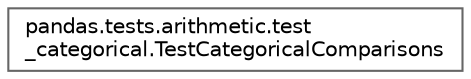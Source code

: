 digraph "Graphical Class Hierarchy"
{
 // LATEX_PDF_SIZE
  bgcolor="transparent";
  edge [fontname=Helvetica,fontsize=10,labelfontname=Helvetica,labelfontsize=10];
  node [fontname=Helvetica,fontsize=10,shape=box,height=0.2,width=0.4];
  rankdir="LR";
  Node0 [id="Node000000",label="pandas.tests.arithmetic.test\l_categorical.TestCategoricalComparisons",height=0.2,width=0.4,color="grey40", fillcolor="white", style="filled",URL="$d5/d50/classpandas_1_1tests_1_1arithmetic_1_1test__categorical_1_1TestCategoricalComparisons.html",tooltip=" "];
}
